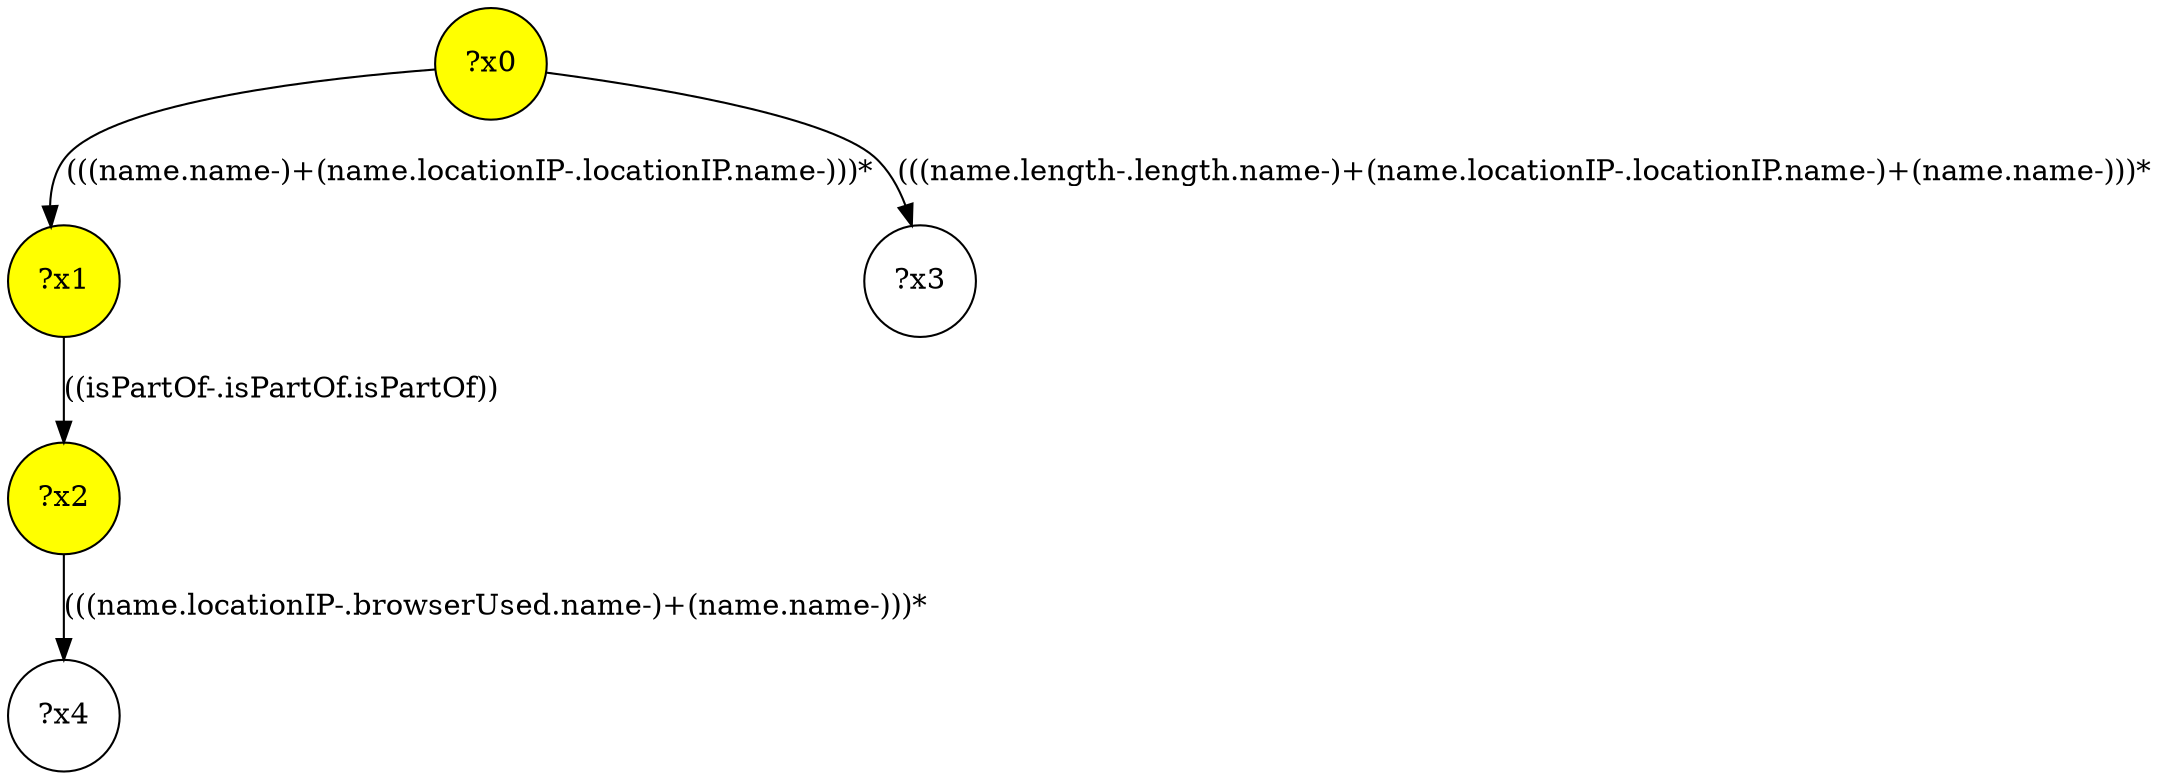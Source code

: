 digraph g {
	x1 [fillcolor="yellow", style="filled," shape=circle, label="?x1"];
	x2 [fillcolor="yellow", style="filled," shape=circle, label="?x2"];
	x0 [fillcolor="yellow", style="filled," shape=circle, label="?x0"];
	x0 -> x1 [label="(((name.name-)+(name.locationIP-.locationIP.name-)))*"];
	x1 -> x2 [label="((isPartOf-.isPartOf.isPartOf))"];
	x3 [shape=circle, label="?x3"];
	x0 -> x3 [label="(((name.length-.length.name-)+(name.locationIP-.locationIP.name-)+(name.name-)))*"];
	x4 [shape=circle, label="?x4"];
	x2 -> x4 [label="(((name.locationIP-.browserUsed.name-)+(name.name-)))*"];
}
